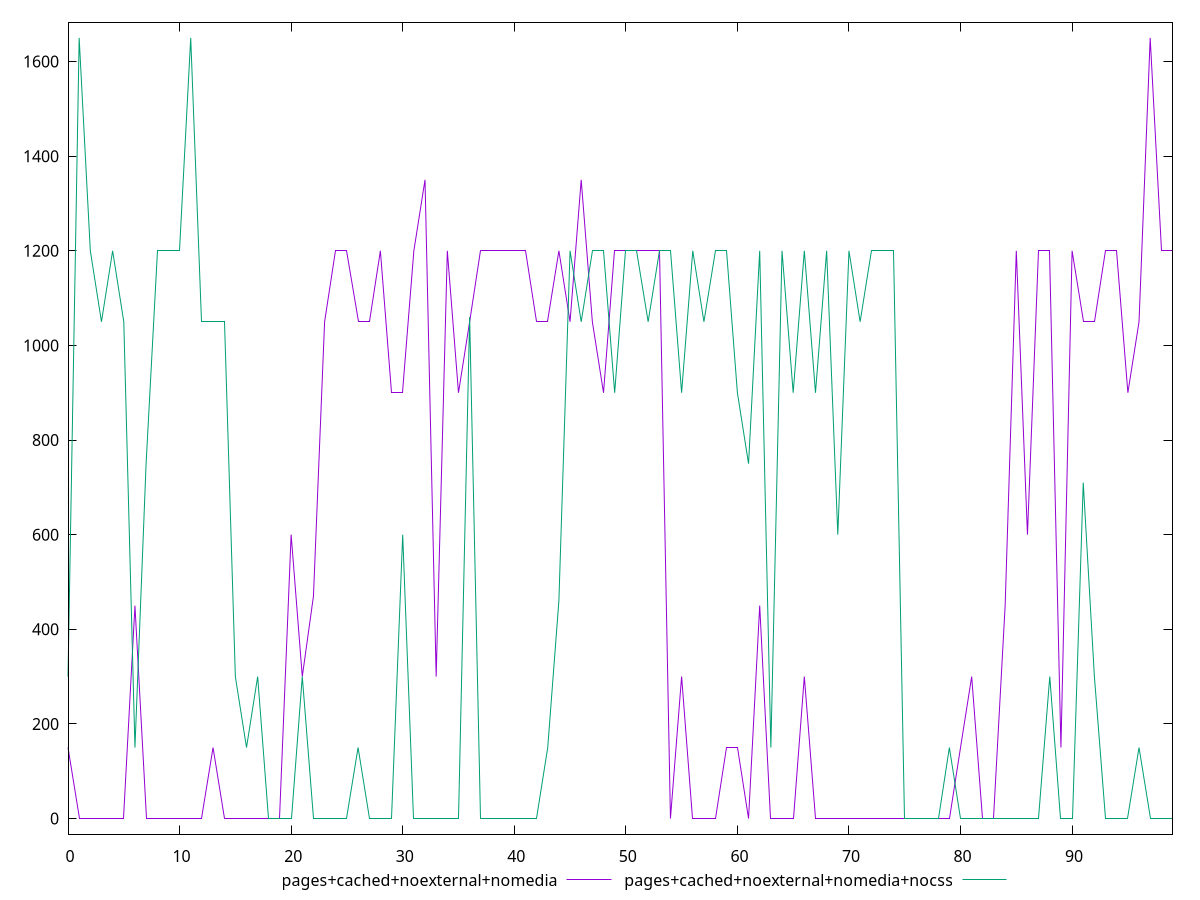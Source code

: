 reset

$pagesCachedNoexternalNomedia <<EOF
0 150
1 0
2 0
3 0
4 0
5 0
6 450
7 0
8 0
9 0
10 0
11 0
12 0
13 150
14 0
15 0
16 0
17 0
18 0
19 0
20 600
21 300
22 470
23 1050
24 1200
25 1200
26 1050
27 1050
28 1200
29 900
30 900
31 1200
32 1350
33 300
34 1200
35 900
36 1050
37 1200
38 1200
39 1200
40 1200
41 1200
42 1050
43 1050
44 1200
45 1050
46 1350
47 1050
48 900
49 1200
50 1200
51 1200
52 1200
53 1200
54 0
55 300
56 0
57 0
58 0
59 150
60 150
61 0
62 450
63 0
64 0
65 0
66 300
67 0
68 0
69 0
70 0
71 0
72 0
73 0
74 0
75 0
76 0
77 0
78 0
79 0
80 150
81 300
82 0
83 0
84 450
85 1200
86 600
87 1200
88 1200
89 150
90 1200
91 1050
92 1050
93 1200
94 1200
95 900
96 1050
97 1650
98 1200
99 1200
EOF

$pagesCachedNoexternalNomediaNocss <<EOF
0 300
1 1650
2 1200
3 1050
4 1200
5 1050
6 150
7 750
8 1200
9 1200
10 1200
11 1650
12 1050
13 1050
14 1050
15 300
16 150
17 300
18 0
19 0
20 0
21 300
22 0
23 0
24 0
25 0
26 150
27 0
28 0
29 0
30 600
31 0
32 0
33 0
34 0
35 0
36 1060
37 0
38 0
39 0
40 0
41 0
42 0
43 150
44 460
45 1200
46 1050
47 1200
48 1200
49 900
50 1200
51 1200
52 1050
53 1200
54 1200
55 900
56 1200
57 1050
58 1200
59 1200
60 900
61 750
62 1200
63 150
64 1200
65 900
66 1200
67 900
68 1200
69 600
70 1200
71 1050
72 1200
73 1200
74 1200
75 0
76 0
77 0
78 0
79 150
80 0
81 0
82 0
83 0
84 0
85 0
86 0
87 0
88 300
89 0
90 0
91 710
92 300
93 0
94 0
95 0
96 150
97 0
98 0
99 0
EOF

set key outside below
set xrange [0:99]
set yrange [-33:1683]
set trange [-33:1683]
set terminal svg size 640, 520 enhanced background rgb 'white'
set output "reprap/offscreen-images/comparison/line/3_vs_4.svg"

plot $pagesCachedNoexternalNomedia title "pages+cached+noexternal+nomedia" with line, \
     $pagesCachedNoexternalNomediaNocss title "pages+cached+noexternal+nomedia+nocss" with line

reset
